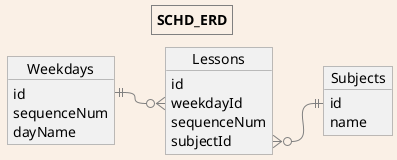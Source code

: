 @startuml schd_erd
'https://plantuml.com/object-diagram
'Opt+D to Preview

<style>
    document {
        BackGroundColor Linen
    }
    root {
        FontColor #?black:white
        LineColor gray
    }
</style>

title SCHD_ERD

object Lessons {
    id
    weekdayId
    sequenceNum
    subjectId
}

object Subjects {
    id
    name
}

object Weekdays {
    id
    sequenceNum
    dayName
}


Subjects::id ||-l-o{ Lessons::subjectId
Weekdays::id ||-r-o{ Lessons::weekdayId

@enduml
